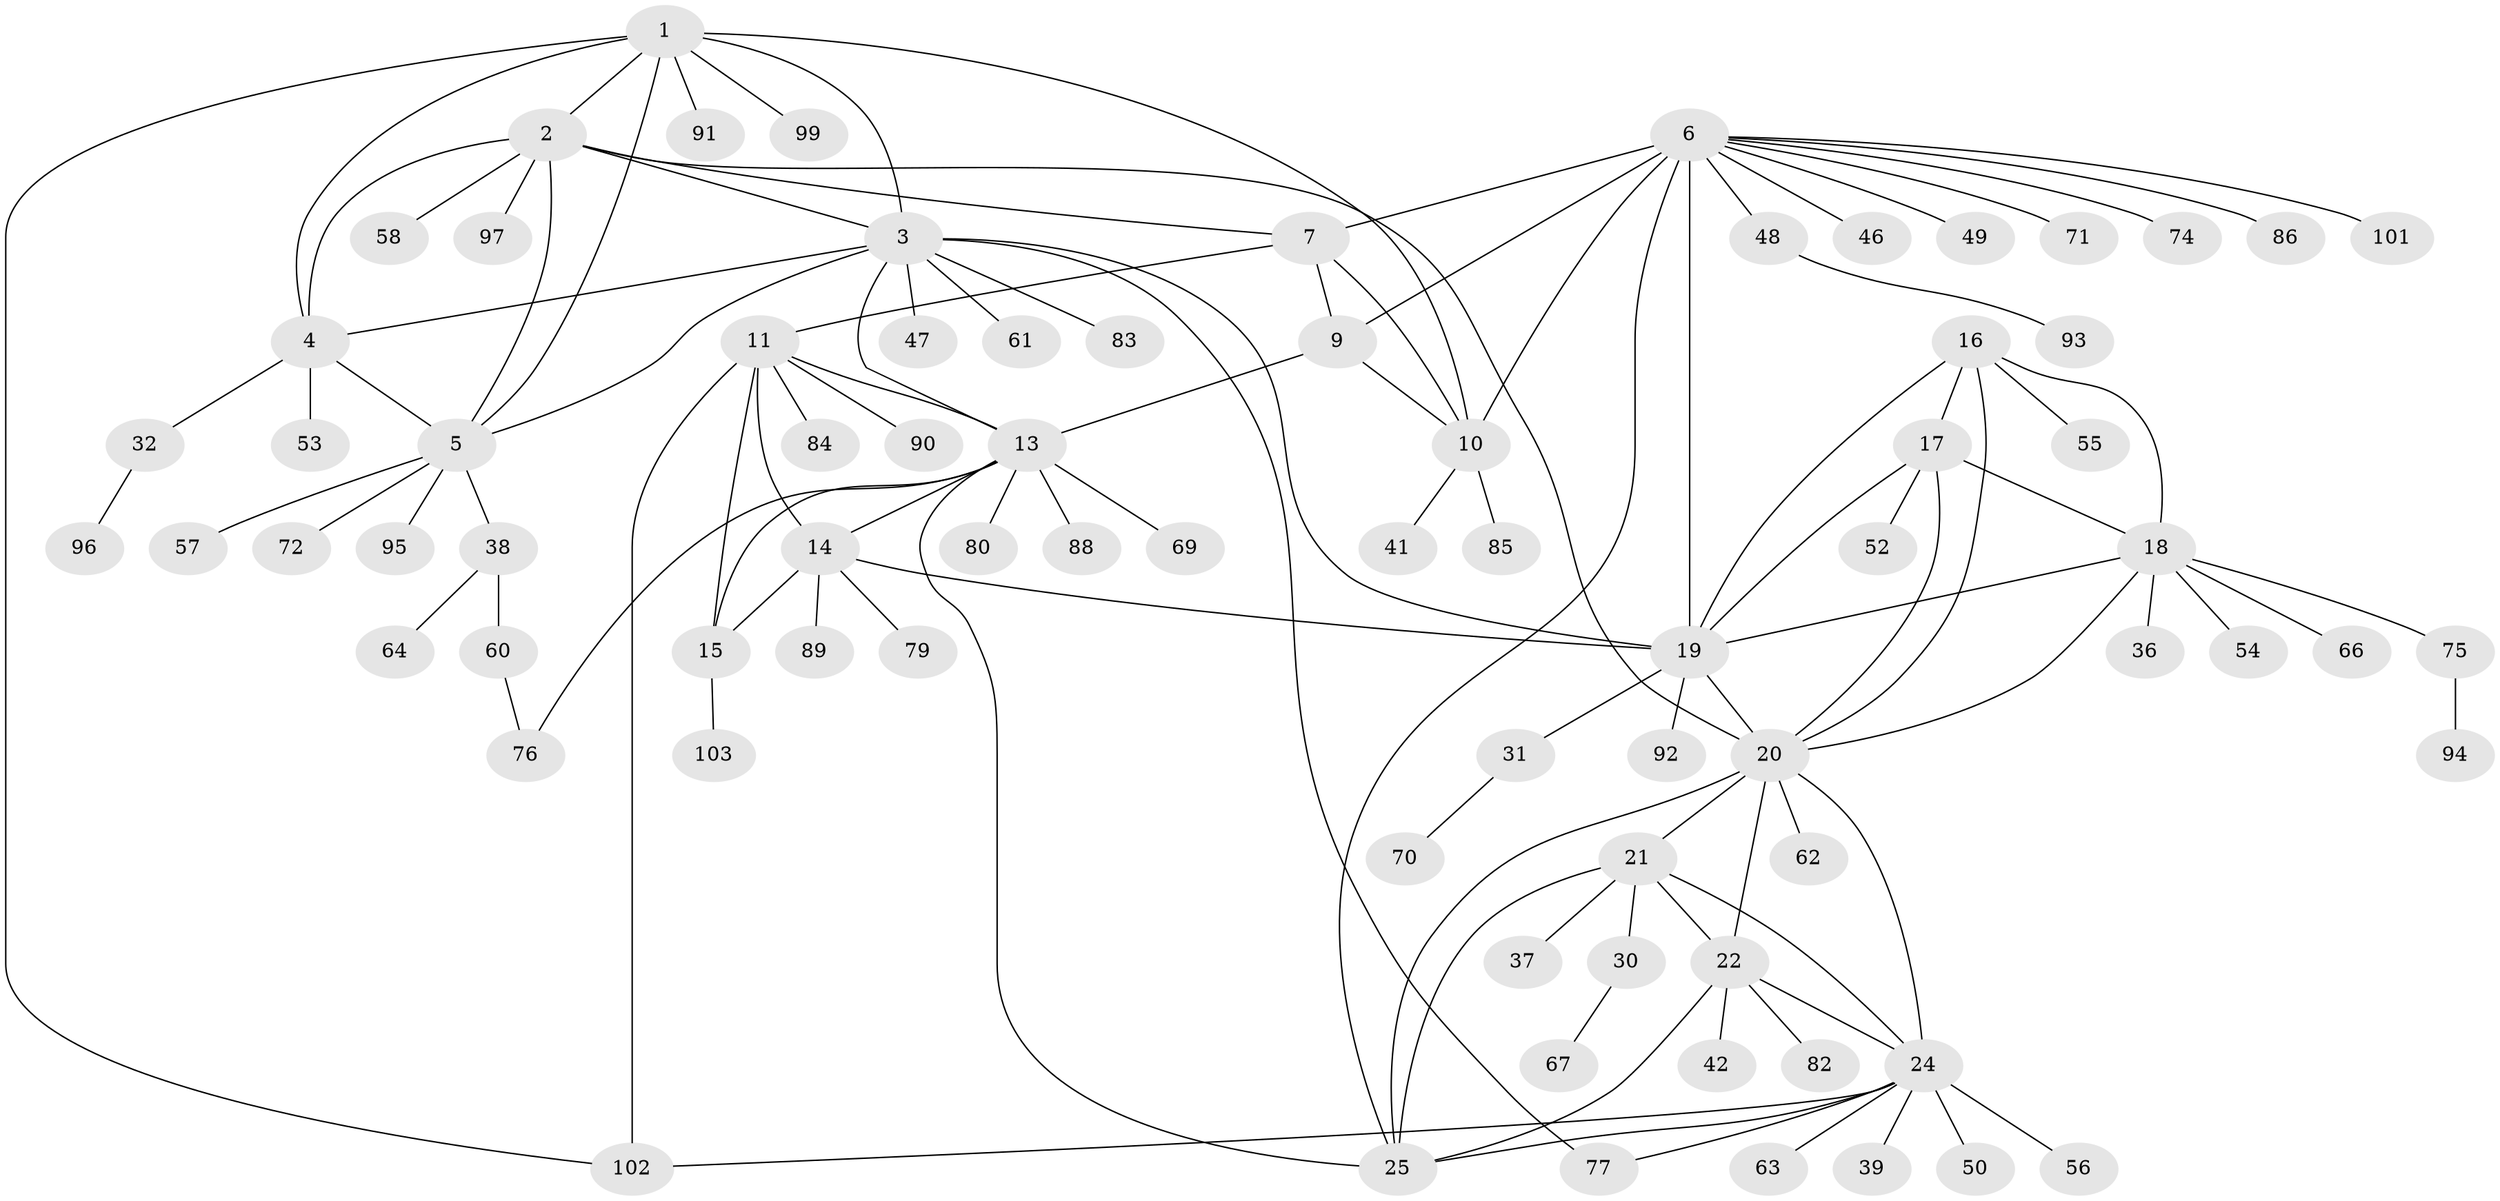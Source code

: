 // Generated by graph-tools (version 1.1) at 2025/24/03/03/25 07:24:11]
// undirected, 79 vertices, 114 edges
graph export_dot {
graph [start="1"]
  node [color=gray90,style=filled];
  1 [super="+29"];
  2 [super="+45"];
  3 [super="+59"];
  4 [super="+27"];
  5 [super="+40"];
  6 [super="+8"];
  7 [super="+73"];
  9;
  10 [super="+28"];
  11 [super="+12"];
  13 [super="+44"];
  14 [super="+35"];
  15 [super="+26"];
  16 [super="+81"];
  17 [super="+34"];
  18 [super="+33"];
  19 [super="+51"];
  20 [super="+23"];
  21 [super="+65"];
  22 [super="+98"];
  24 [super="+68"];
  25;
  30;
  31;
  32;
  36;
  37;
  38 [super="+43"];
  39;
  41;
  42;
  46;
  47;
  48 [super="+78"];
  49;
  50;
  52;
  53;
  54;
  55;
  56;
  57;
  58;
  60;
  61;
  62;
  63 [super="+87"];
  64;
  66;
  67;
  69;
  70;
  71;
  72;
  74;
  75;
  76;
  77;
  79;
  80;
  82;
  83;
  84;
  85;
  86;
  88;
  89;
  90 [super="+100"];
  91;
  92;
  93;
  94;
  95;
  96;
  97;
  99;
  101;
  102 [super="+104"];
  103;
  1 -- 2;
  1 -- 3;
  1 -- 4;
  1 -- 5;
  1 -- 10;
  1 -- 91;
  1 -- 99;
  1 -- 102;
  2 -- 3;
  2 -- 4;
  2 -- 5;
  2 -- 58;
  2 -- 97;
  2 -- 20;
  2 -- 7;
  3 -- 4;
  3 -- 5;
  3 -- 13;
  3 -- 19;
  3 -- 47;
  3 -- 61;
  3 -- 77;
  3 -- 83;
  4 -- 5;
  4 -- 32;
  4 -- 53;
  5 -- 38;
  5 -- 57;
  5 -- 72;
  5 -- 95;
  6 -- 7 [weight=2];
  6 -- 9 [weight=2];
  6 -- 10 [weight=2];
  6 -- 19;
  6 -- 25;
  6 -- 49;
  6 -- 71;
  6 -- 86;
  6 -- 101;
  6 -- 48;
  6 -- 74;
  6 -- 46;
  7 -- 9;
  7 -- 10;
  7 -- 11;
  9 -- 10;
  9 -- 13;
  10 -- 41;
  10 -- 85;
  11 -- 13 [weight=2];
  11 -- 14 [weight=2];
  11 -- 15 [weight=2];
  11 -- 84;
  11 -- 90;
  11 -- 102;
  13 -- 14;
  13 -- 15;
  13 -- 25;
  13 -- 69;
  13 -- 80;
  13 -- 88 [weight=2];
  13 -- 76;
  14 -- 15;
  14 -- 19 [weight=2];
  14 -- 79;
  14 -- 89;
  15 -- 103;
  16 -- 17;
  16 -- 18;
  16 -- 19;
  16 -- 20;
  16 -- 55;
  17 -- 18;
  17 -- 19;
  17 -- 20;
  17 -- 52;
  18 -- 19;
  18 -- 20;
  18 -- 36;
  18 -- 54;
  18 -- 66;
  18 -- 75;
  19 -- 20 [weight=2];
  19 -- 31;
  19 -- 92;
  20 -- 21;
  20 -- 22;
  20 -- 24;
  20 -- 25;
  20 -- 62;
  21 -- 22;
  21 -- 24;
  21 -- 25;
  21 -- 30;
  21 -- 37;
  22 -- 24;
  22 -- 25;
  22 -- 42;
  22 -- 82;
  24 -- 25;
  24 -- 39;
  24 -- 50;
  24 -- 56;
  24 -- 63;
  24 -- 77;
  24 -- 102;
  30 -- 67;
  31 -- 70;
  32 -- 96;
  38 -- 60;
  38 -- 64;
  48 -- 93;
  60 -- 76;
  75 -- 94;
}
